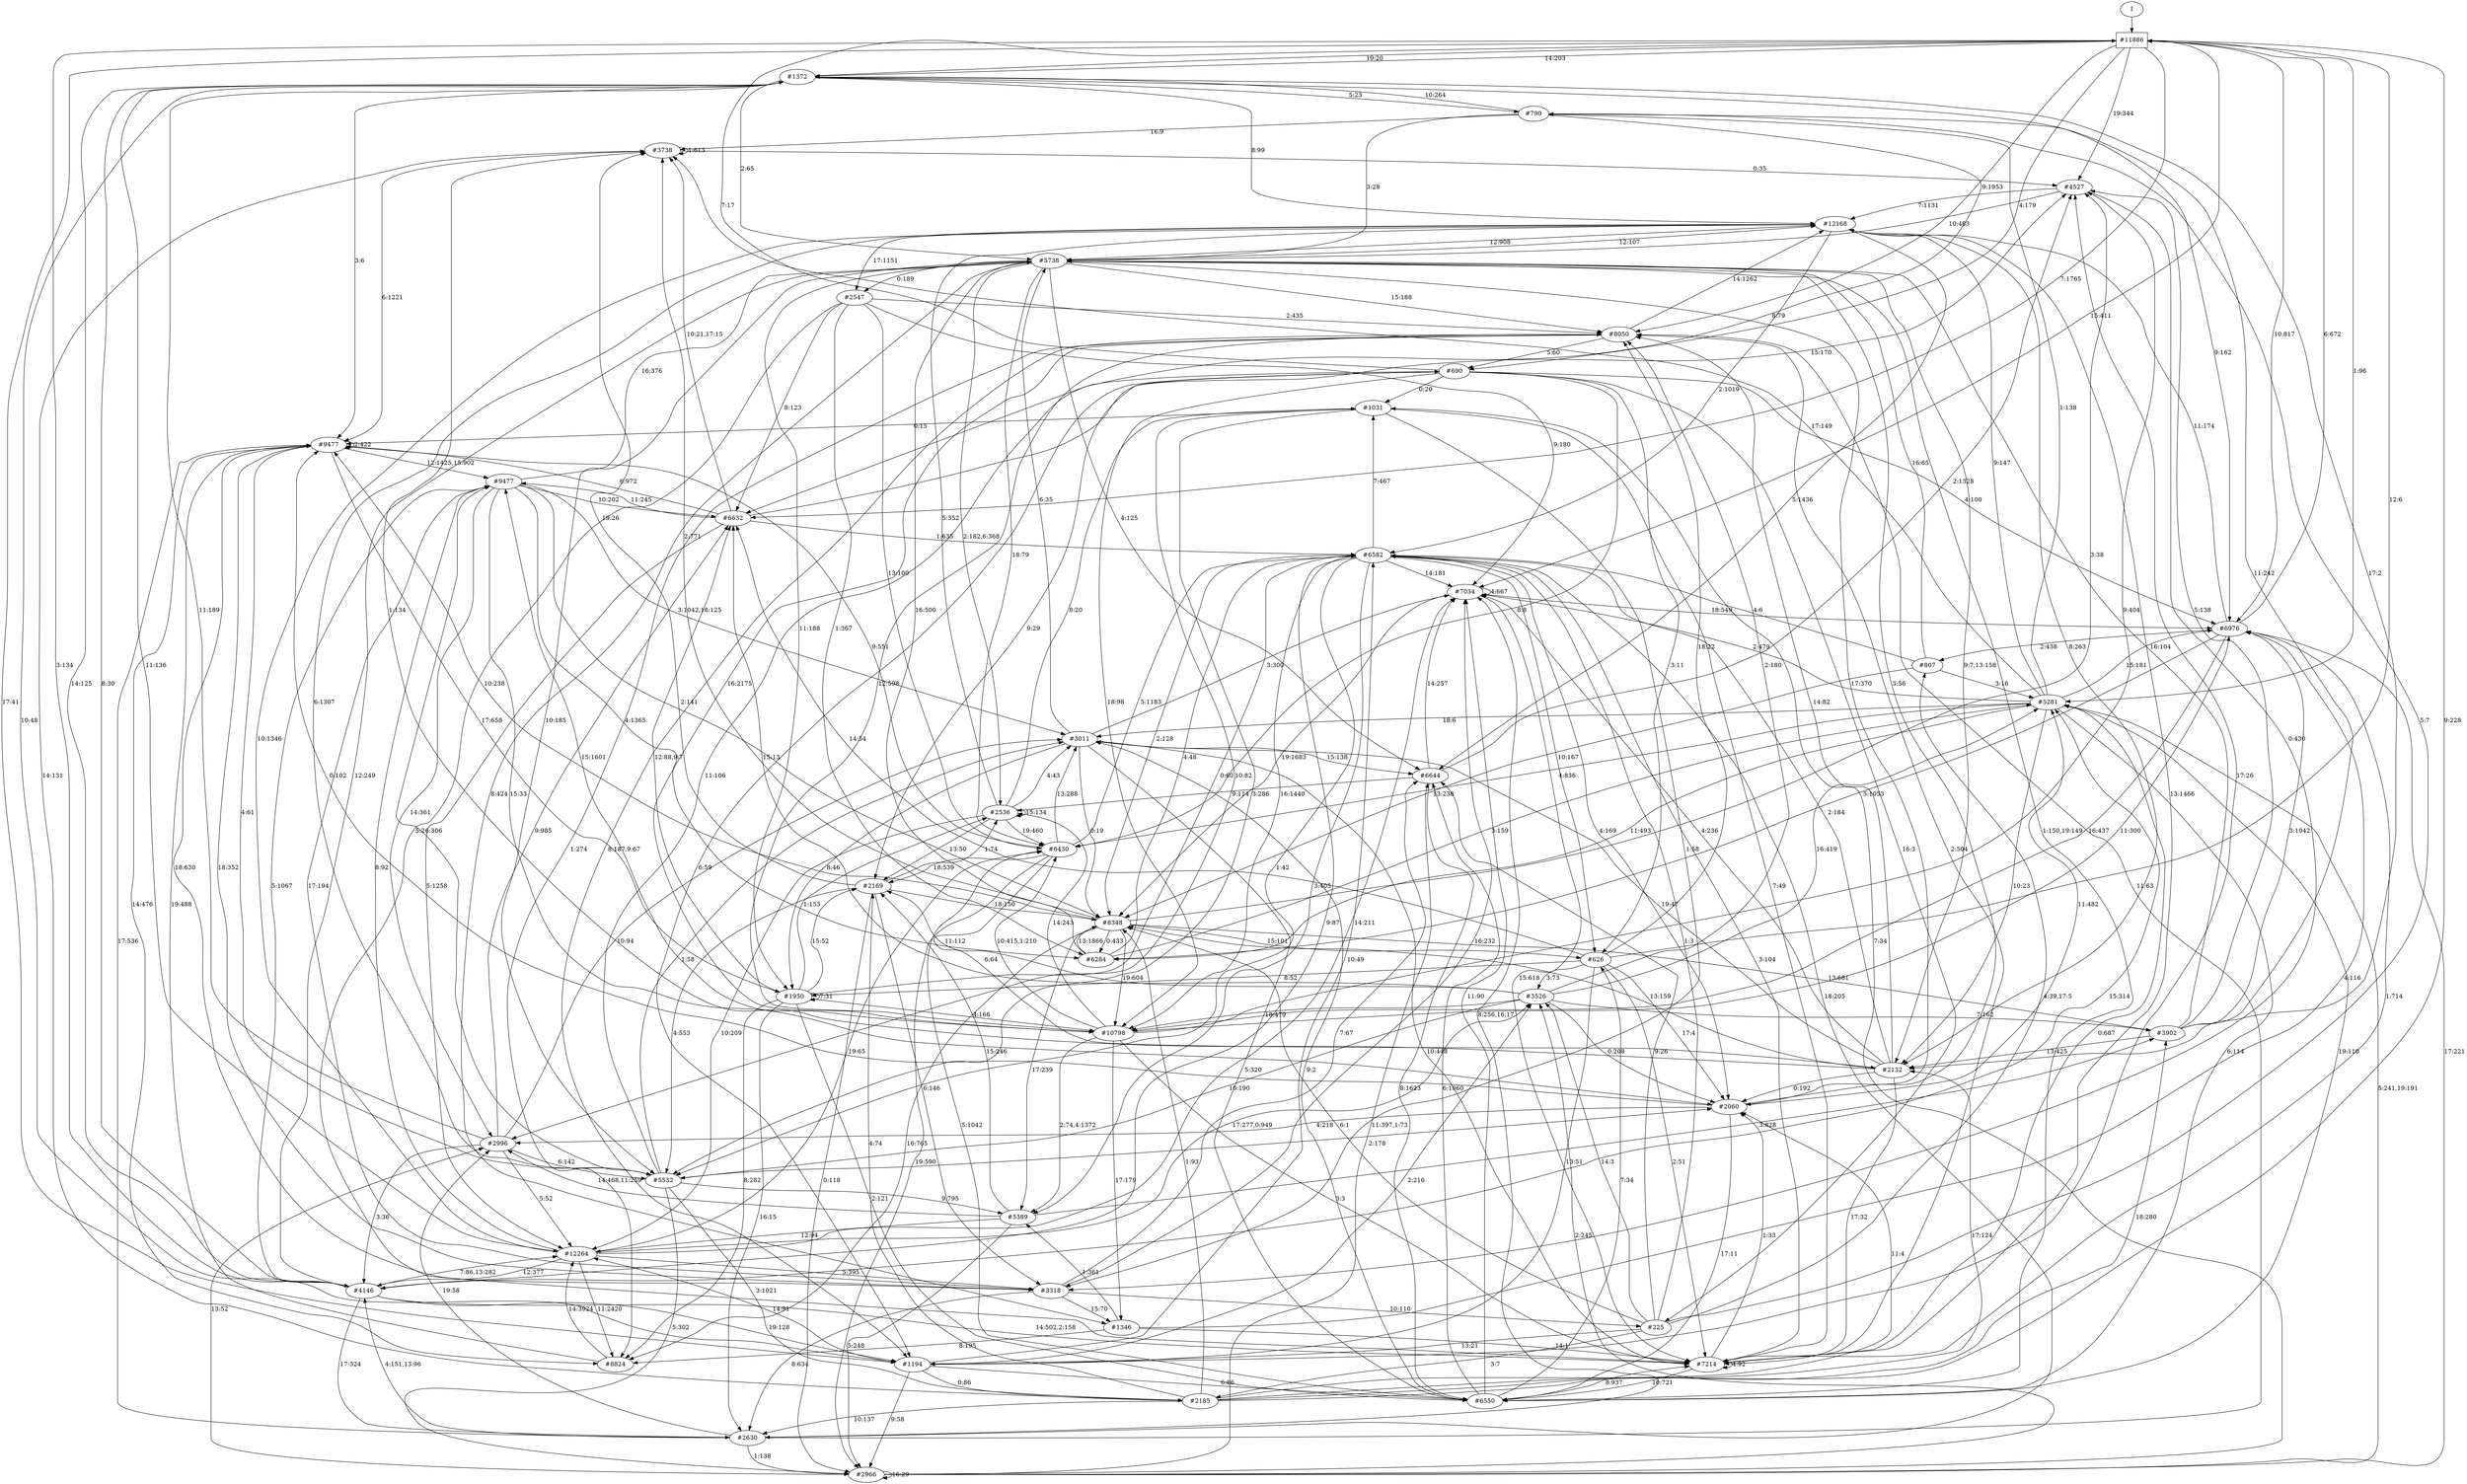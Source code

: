 // produced with flexfringe from git commitd1cf04ada0831d0605a3651971ef9a02091d8823
// dfasat/flexfringe -h=alergia -d=alergia_data -o=experiments/flexfringe_pautomac_study/flexfringe_data/exp35_n100_p0_01dfa -n=100 -p=0.01 /Users/nicholasrenninger/Google Drive/Grad School/specification learning/code/DPFA_DTS_product_experiment/dfasatInvestigations/experiments/flexfringe_pautomac_study/flexfringe_data/flexfringe_pautomac_study_train 
digraph DFA {
	0 [label="root" shape=box];
		I -> 0;
	0 [ label="#11886"  ];
		0 -> 1 [label="14:203"  ];
		0 -> 16 [label="9:1953"  ];
		0 -> 104 [label="10:817"  ];
		0 -> 109 [label="7:1765"  ];
		0 -> 203 [label="15:411"  ];
		0 -> 376 [label="3:134"  ];
		0 -> 378 [label="1:96"  ];
		0 -> 602 [label="19:344"  ];
		0 -> 1427 [label="4:179"  ];
		0 -> 1599 [label="17:41"  ];
	1 [ label="#1372"  ];
		1 -> 0 [label="19:20"  ];
		1 -> 104 [label="9:162"  ];
		1 -> 110 [label="3:6"  ];
		1 -> 376 [label="14:125"  ];
		1 -> 359 [label="8:99"  ];
		1 -> 464 [label="2:65"  ];
		1 -> 698 [label="11:136"  ];
		1 -> 1599 [label="10:48"  ];
		1 -> 4244 [label="17:2"  ];
		1 -> 7720 [label="5:23"  ];
	104 [ label="#6976"  ];
		104 -> 0 [label="6:672"  ];
		104 -> 17 [label="16:437"  ];
		104 -> 237 [label="1:714"  ];
		104 -> 359 [label="11:174"  ];
		104 -> 1356 [label="5:1053"  ];
		104 -> 1558 [label="2:438"  ];
	1558 [ label="#807"  ];
		1558 -> 204 [label="13:238"  ];
		1558 -> 378 [label="3:16"  ];
		1558 -> 464 [label="16:65"  ];
		1558 -> 496 [label="4:6"  ];
	1356 [ label="#6284"  ];
		1356 -> 204 [label="13:1866"  ];
		1356 -> 378 [label="3:159"  ];
		1356 -> 464 [label="16:500"  ];
		1356 -> 496 [label="4:48"  ];
	237 [ label="#7214"  ];
		237 -> 2093 [label="10:721"  ];
		237 -> 16 [label="2:504"  ];
		237 -> 237 [label="4:92"  ];
		237 -> 359 [label="13:1466"  ];
		237 -> 378 [label="0:687"  ];
		237 -> 496 [label="3:104"  ];
		237 -> 12113 [label="1:33"  ];
	376 [ label="#4146"  ];
		376 -> 1 [label="8:30"  ];
		376 -> 237 [label="14:502,2:158"  ];
		376 -> 378 [label="15:314"  ];
		376 -> 464 [label="12:249"  ];
		376 -> 698 [label="7:86,13:282"  ];
		376 -> 1599 [label="19:128"  ];
		376 -> 3190 [label="17:324"  ];
	3190 [ label="#2630"  ];
		3190 -> 16 [label="11:63"  ];
		3190 -> 110 [label="17:536"  ];
		3190 -> 203 [label="8:256,16:17"  ];
		3190 -> 376 [label="4:151,13:96"  ];
		3190 -> 5515 [label="1:138"  ];
		3190 -> 8609 [label="19:58"  ];
	109 [ label="#6632"  ];
		109 -> 110 [label="6:972"  ];
		109 -> 452 [label="11:245"  ];
		109 -> 496 [label="1:635"  ];
		109 -> 602 [label="15:170"  ];
		109 -> 698 [label="5:1258"  ];
		109 -> 17099 [label="10:21,17:15"  ];
	110 [ label="#9477"  ];
		110 -> 110 [label="2:422"  ];
		110 -> 274 [label="17:658"  ];
		110 -> 452 [label="12:1425,15:902"  ];
		110 -> 699 [label="18:630"  ];
		110 -> 710 [label="4:61"  ];
		110 -> 2643 [label="14:476"  ];
	274 [ label="#1950"  ];
		274 -> 2093 [label="2:121"  ];
		274 -> 17 [label="4:166"  ];
		274 -> 109 [label="12:88,9:7"  ];
		274 -> 274 [label="7:31"  ];
		274 -> 496 [label="0:60"  ];
		274 -> 563 [label="15:52"  ];
		274 -> 568 [label="1:153"  ];
		274 -> 2643 [label="8:282"  ];
		274 -> 3190 [label="16:15"  ];
	698 [ label="#12264"  ];
		698 -> 1817 [label="17:277,0:949"  ];
		698 -> 18 [label="19:65"  ];
		698 -> 203 [label="14:211"  ];
		698 -> 376 [label="12:377"  ];
		698 -> 359 [label="10:1346"  ];
		698 -> 452 [label="8:92"  ];
		698 -> 699 [label="5:395"  ];
		698 -> 2643 [label="11:2420"  ];
	699 [ label="#3318"  ];
		699 -> 110 [label="18:352"  ];
		699 -> 203 [label="16:232"  ];
		699 -> 452 [label="17:194"  ];
		699 -> 939 [label="7:67"  ];
		699 -> 3190 [label="8:634"  ];
		699 -> 4722 [label="15:70"  ];
		699 -> 14237 [label="10:110"  ];
	14237 [ label="#225"  ];
		14237 -> 1817 [label="14:3"  ];
		14237 -> 204 [label="6:1"  ];
		14237 -> 496 [label="1:3"  ];
		14237 -> 711 [label="3:7"  ];
		14237 -> 939 [label="9:26"  ];
		14237 -> 1558 [label="4:39,17:5"  ];
		14237 -> 1599 [label="13:21"  ];
		14237 -> 7720 [label="5:7"  ];
	2643 [ label="#8824"  ];
		2643 -> 110 [label="19:488"  ];
		2643 -> 698 [label="14:3924"  ];
	1817 [ label="#3526"  ];
		1817 -> 16 [label="2:180"  ];
		1817 -> 17 [label="18:479"  ];
		1817 -> 109 [label="15:13"  ];
		1817 -> 378 [label="16:419"  ];
		1817 -> 563 [label="11:112"  ];
		1817 -> 710 [label="10:190"  ];
		1817 -> 4243 [label="7:162"  ];
		1817 -> 12113 [label="0:208"  ];
	12113 [ label="#2060"  ];
		12113 -> 2093 [label="17:11"  ];
		12113 -> 110 [label="0:102"  ];
		12113 -> 378 [label="11:482"  ];
		12113 -> 464 [label="3:56"  ];
		12113 -> 8609 [label="4:218"  ];
	496 [ label="#6582"  ];
		496 -> 17 [label="16:1440"  ];
		496 -> 147 [label="3:405"  ];
		496 -> 203 [label="14:181"  ];
		496 -> 204 [label="2:128"  ];
		496 -> 376 [label="9:87"  ];
		496 -> 5347 [label="10:167"  ];
		496 -> 710 [label="1:42"  ];
		496 -> 3190 [label="18:205"  ];
		496 -> 4646 [label="7:467"  ];
		496 -> 12113 [label="4:169"  ];
	5347 [ label="#626"  ];
		5347 -> 0 [label="12:6"  ];
		5347 -> 1817 [label="3:73"  ];
		5347 -> 16 [label="18:22"  ];
		5347 -> 109 [label="14:54"  ];
		5347 -> 237 [label="2:51"  ];
		5347 -> 274 [label="8:52"  ];
		5347 -> 1599 [label="13:51"  ];
		5347 -> 12113 [label="17:4"  ];
	4646 [ label="#1031"  ];
		4646 -> 110 [label="0:15"  ];
		4646 -> 237 [label="7:49"  ];
		4646 -> 699 [label="1:58"  ];
		4646 -> 710 [label="3:286"  ];
		4646 -> 8609 [label="10:82"  ];
	378 [ label="#5281"  ];
		378 -> 2093 [label="6:114"  ];
		378 -> 2148 [label="18:6"  ];
		378 -> 18 [label="4:836"  ];
		378 -> 104 [label="15:181"  ];
		378 -> 203 [label="2:479"  ];
		378 -> 359 [label="9:147"  ];
		378 -> 1356 [label="11:493"  ];
		378 -> 4244 [label="10:23"  ];
		378 -> 7720 [label="1:138"  ];
		378 -> 17099 [label="17:149"  ];
	1427 [ label="#690"  ];
		1427 -> 0 [label="7:17"  ];
		1427 -> 17 [label="18:98"  ];
		1427 -> 18 [label="8:8"  ];
		1427 -> 104 [label="4:100"  ];
		1427 -> 563 [label="9:29"  ];
		1427 -> 5347 [label="3:11"  ];
		1427 -> 1599 [label="6:59"  ];
		1427 -> 4646 [label="0:20"  ];
		1427 -> 14237 [label="16:3"  ];
	16 [ label="#8050"  ];
		16 -> 17 [label="16:2175"  ];
		16 -> 359 [label="14:1262"  ];
		16 -> 1427 [label="5:60"  ];
		16 -> 1599 [label="8:187,9:67"  ];
		16 -> 2643 [label="1:274"  ];
	359 [ label="#12168"  ];
		359 -> 360 [label="17:1151"  ];
		359 -> 464 [label="12:908"  ];
		359 -> 496 [label="2:1019"  ];
		359 -> 710 [label="6:1307"  ];
		359 -> 939 [label="5:1436"  ];
		359 -> 4244 [label="8:263"  ];
	710 [ label="#5532"  ];
		710 -> 2148 [label="1:58"  ];
		710 -> 147 [label="9:795"  ];
		710 -> 452 [label="6:306"  ];
		710 -> 5515 [label="5:302"  ];
		710 -> 711 [label="3:1021"  ];
		710 -> 1427 [label="11:106"  ];
		710 -> 12113 [label="2:178"  ];
	711 [ label="#2185"  ];
		711 -> 0 [label="9:228"  ];
		711 -> 204 [label="1:93"  ];
		711 -> 563 [label="4:74"  ];
		711 -> 3190 [label="10:137"  ];
		711 -> 4243 [label="18:280"  ];
		711 -> 4244 [label="17:124"  ];
		711 -> 12113 [label="11:4"  ];
		711 -> 17099 [label="14:131"  ];
	939 [ label="#6644"  ];
		939 -> 2093 [label="8:1623"  ];
		939 -> 203 [label="14:257"  ];
		939 -> 568 [label="9:114"  ];
		939 -> 602 [label="2:1328"  ];
	2093 [ label="#6550"  ];
		2093 -> 2148 [label="9:2"  ];
		2093 -> 18 [label="5:1042"  ];
		2093 -> 203 [label="11:90"  ];
		2093 -> 237 [label="8:937"  ];
		2093 -> 378 [label="19:110"  ];
		2093 -> 5347 [label="7:34"  ];
		2093 -> 939 [label="6:1060"  ];
	464 [ label="#5738"  ];
		464 -> 2093 [label="1:150,19:149"  ];
		464 -> 16 [label="15:188"  ];
		464 -> 18 [label="18:79"  ];
		464 -> 274 [label="11:188"  ];
		464 -> 359 [label="12:107"  ];
		464 -> 360 [label="0:189"  ];
		464 -> 568 [label="2:182,6:368"  ];
		464 -> 710 [label="10:185"  ];
		464 -> 939 [label="4:125"  ];
		464 -> 4244 [label="9:7,13:158"  ];
		464 -> 4722 [label="8:424"  ];
		464 -> 12113 [label="17:370"  ];
	360 [ label="#2547"  ];
		360 -> 16 [label="2:435"  ];
		360 -> 18 [label="13:100"  ];
		360 -> 109 [label="8:123"  ];
		360 -> 203 [label="9:180"  ];
		360 -> 237 [label="5:2"  ];
		360 -> 1356 [label="1:367"  ];
	1599 [ label="#1194"  ];
		1599 -> 1817 [label="2:216"  ];
		1599 -> 2093 [label="6:66"  ];
		1599 -> 496 [label="10:49"  ];
		1599 -> 5515 [label="9:58"  ];
		1599 -> 602 [label="17:26"  ];
		1599 -> 698 [label="14:91"  ];
		1599 -> 711 [label="0:86"  ];
	17 [ label="#10798"  ];
		17 -> 16 [label="12:598"  ];
		17 -> 18 [label="10:415,1:210"  ];
		17 -> 104 [label="11:300"  ];
		17 -> 147 [label="2:74,4:1372"  ];
		17 -> 237 [label="3:3"  ];
		17 -> 452 [label="15:1601"  ];
		17 -> 568 [label="14:243"  ];
		17 -> 602 [label="9:404"  ];
		17 -> 4722 [label="17:179"  ];
	568 [ label="#2536"  ];
		568 -> 2148 [label="4:43"  ];
		568 -> 18 [label="19:460"  ];
		568 -> 359 [label="5:352"  ];
		568 -> 563 [label="13:50"  ];
		568 -> 568 [label="15:134"  ];
		568 -> 698 [label="10:209"  ];
		568 -> 4646 [label="8:20"  ];
	18 [ label="#6430"  ];
		18 -> 2148 [label="13:288"  ];
		18 -> 110 [label="9:551"  ];
		18 -> 496 [label="5:1183"  ];
		18 -> 563 [label="18:539"  ];
		18 -> 5515 [label="19:590"  ];
		18 -> 4244 [label="6:64"  ];
	563 [ label="#2169"  ];
		563 -> 204 [label="18:150"  ];
		563 -> 568 [label="1:74"  ];
		563 -> 5515 [label="0:118"  ];
		563 -> 699 [label="6:146"  ];
		563 -> 710 [label="4:553"  ];
		563 -> 17099 [label="19:26"  ];
	5515 [ label="#2966"  ];
		5515 -> 1817 [label="2:245"  ];
		5515 -> 104 [label="17:221"  ];
		5515 -> 378 [label="5:241,19:191"  ];
		5515 -> 5515 [label="16:29"  ];
		5515 -> 939 [label="11:397,1:73"  ];
		5515 -> 4646 [label="7:34"  ];
		5515 -> 8609 [label="13:52"  ];
	147 [ label="#5389"  ];
		147 -> 563 [label="15:246"  ];
		147 -> 5515 [label="5:248"  ];
		147 -> 698 [label="12:94"  ];
		147 -> 4243 [label="3:828"  ];
		147 -> 8609 [label="14:468,11:259"  ];
	4243 [ label="#3902"  ];
		4243 -> 104 [label="3:1042"  ];
		4243 -> 464 [label="16:104"  ];
		4243 -> 602 [label="5:138"  ];
		4243 -> 4244 [label="13:425"  ];
		4243 -> 7720 [label="11:242"  ];
	7720 [ label="#790"  ];
		7720 -> 1 [label="10:264"  ];
		7720 -> 109 [label="8:79"  ];
		7720 -> 464 [label="3:28"  ];
		7720 -> 17099 [label="16:9"  ];
	4244 [ label="#2132"  ];
		4244 -> 2148 [label="19:47"  ];
		4244 -> 16 [label="14:82"  ];
		4244 -> 203 [label="4:236"  ];
		4244 -> 204 [label="13:159"  ];
		4244 -> 237 [label="17:32"  ];
		4244 -> 496 [label="2:184"  ];
		4244 -> 12113 [label="0:192"  ];
		4244 -> 17099 [label="1:134"  ];
	452 [ label="#9477"  ];
		452 -> 2148 [label="3:1042,18:125"  ];
		452 -> 109 [label="10:202"  ];
		452 -> 204 [label="2:141"  ];
		452 -> 376 [label="5:1067"  ];
		452 -> 464 [label="16:376"  ];
		452 -> 1356 [label="4:1365"  ];
		452 -> 8609 [label="14:361"  ];
		452 -> 12113 [label="15:33"  ];
	8609 [ label="#2996"  ];
		8609 -> 2148 [label="10:94"  ];
		8609 -> 1 [label="11:189"  ];
		8609 -> 109 [label="9:985"  ];
		8609 -> 376 [label="3:36"  ];
		8609 -> 698 [label="5:52"  ];
		8609 -> 710 [label="6:142"  ];
	2148 [ label="#3011"  ];
		2148 -> 2093 [label="5:320"  ];
		2148 -> 203 [label="3:300"  ];
		2148 -> 204 [label="0:19"  ];
		2148 -> 237 [label="10:448"  ];
		2148 -> 274 [label="8:46"  ];
		2148 -> 464 [label="6:35"  ];
		2148 -> 939 [label="15:138"  ];
	4722 [ label="#1346"  ];
		4722 -> 104 [label="4:116"  ];
		4722 -> 147 [label="1:361"  ];
		4722 -> 237 [label="14:1"  ];
		4722 -> 2643 [label="8:195"  ];
	203 [ label="#7034"  ];
		203 -> 104 [label="18:549"  ];
		203 -> 203 [label="4:667"  ];
		203 -> 204 [label="19:1683"  ];
		203 -> 237 [label="15:618"  ];
	204 [ label="#8348"  ];
		204 -> 17 [label="19:604"  ];
		204 -> 147 [label="17:239"  ];
		204 -> 110 [label="10:238"  ];
		204 -> 5347 [label="15:101"  ];
		204 -> 602 [label="3:38"  ];
		204 -> 1356 [label="0:433"  ];
		204 -> 2643 [label="16:765"  ];
		204 -> 4243 [label="13:681"  ];
		204 -> 17099 [label="2:771"  ];
	17099 [ label="#3738"  ];
		17099 -> 110 [label="6:1221"  ];
		17099 -> 602 [label="0:35"  ];
		17099 -> 17099 [label="1:613"  ];
	602 [ label="#4527"  ];
		602 -> 359 [label="7:1131"  ];
		602 -> 464 [label="10:483"  ];
		602 -> 699 [label="0:430"  ];
}
